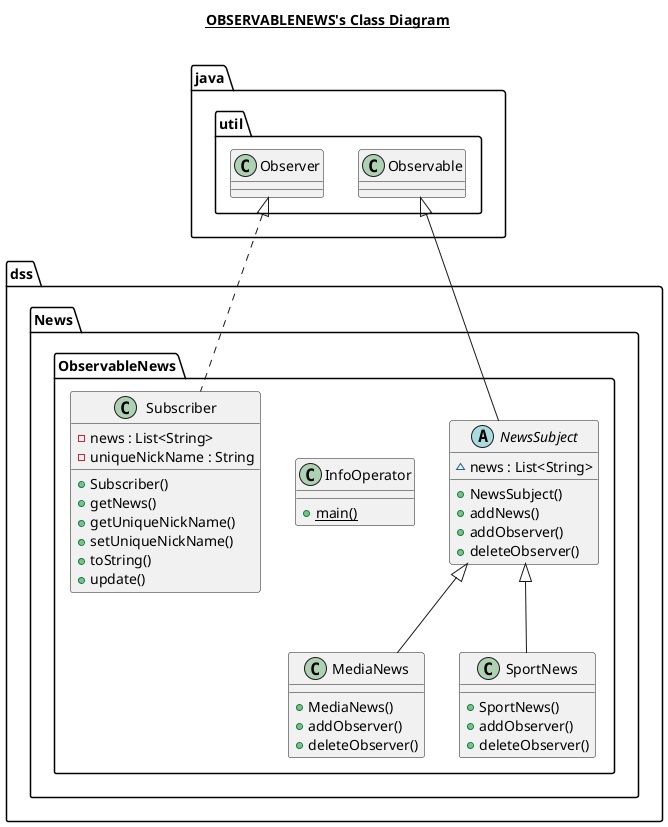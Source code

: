 @startuml

title __OBSERVABLENEWS's Class Diagram__\n

      class dss.News.ObservableNews.InfoOperator {
          {static} + main()
      }


      class dss.News.ObservableNews.MediaNews {
          + MediaNews()
          + addObserver()
          + deleteObserver()
      }

      abstract class dss.News.ObservableNews.NewsSubject {
          ~ news : List<String>
          + NewsSubject()
          + addNews()
          + addObserver()
          + deleteObserver()
      }


      class dss.News.ObservableNews.SportNews {
          + SportNews()
          + addObserver()
          + deleteObserver()
      }


      class dss.News.ObservableNews.Subscriber {
          - news : List<String>
          - uniqueNickName : String
          + Subscriber()
          + getNews()
          + getUniqueNickName()
          + setUniqueNickName()
          + toString()
          + update()
      }


  dss.News.ObservableNews.MediaNews -up-|> dss.News.ObservableNews.NewsSubject
  dss.News.ObservableNews.NewsSubject -up-|> java.util.Observable
  dss.News.ObservableNews.SportNews -up-|> dss.News.ObservableNews.NewsSubject
  dss.News.ObservableNews.Subscriber .up.|> java.util.Observer

@enduml

